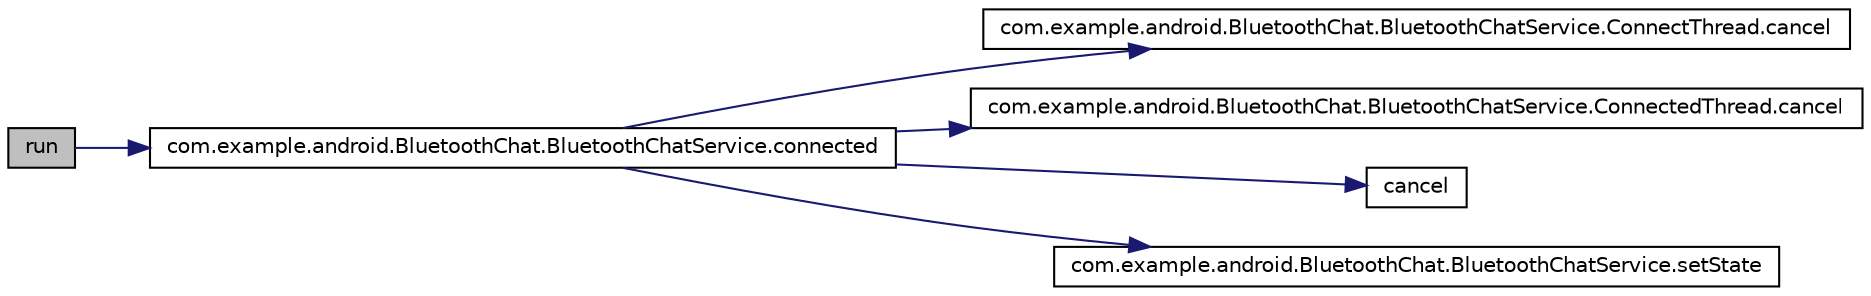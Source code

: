 digraph G
{
  edge [fontname="Helvetica",fontsize="10",labelfontname="Helvetica",labelfontsize="10"];
  node [fontname="Helvetica",fontsize="10",shape=record];
  rankdir="LR";
  Node1 [label="run",height=0.2,width=0.4,color="black", fillcolor="grey75", style="filled" fontcolor="black"];
  Node1 -> Node2 [color="midnightblue",fontsize="10",style="solid"];
  Node2 [label="com.example.android.BluetoothChat.BluetoothChatService.connected",height=0.2,width=0.4,color="black", fillcolor="white", style="filled",URL="$classcom_1_1example_1_1android_1_1_bluetooth_chat_1_1_bluetooth_chat_service.html#a7684309f45e8b4bbbe3478b7c6b7d786"];
  Node2 -> Node3 [color="midnightblue",fontsize="10",style="solid"];
  Node3 [label="com.example.android.BluetoothChat.BluetoothChatService.ConnectThread.cancel",height=0.2,width=0.4,color="black", fillcolor="white", style="filled",URL="$classcom_1_1example_1_1android_1_1_bluetooth_chat_1_1_bluetooth_chat_service_1_1_connect_thread.html#a02d5fa6b14e221f3012a794b905be166"];
  Node2 -> Node4 [color="midnightblue",fontsize="10",style="solid"];
  Node4 [label="com.example.android.BluetoothChat.BluetoothChatService.ConnectedThread.cancel",height=0.2,width=0.4,color="black", fillcolor="white", style="filled",URL="$classcom_1_1example_1_1android_1_1_bluetooth_chat_1_1_bluetooth_chat_service_1_1_connected_thread.html#a02d5fa6b14e221f3012a794b905be166"];
  Node2 -> Node5 [color="midnightblue",fontsize="10",style="solid"];
  Node5 [label="cancel",height=0.2,width=0.4,color="black", fillcolor="white", style="filled",URL="$classcom_1_1example_1_1android_1_1_bluetooth_chat_1_1_bluetooth_chat_service_1_1_accept_thread.html#a02d5fa6b14e221f3012a794b905be166"];
  Node2 -> Node6 [color="midnightblue",fontsize="10",style="solid"];
  Node6 [label="com.example.android.BluetoothChat.BluetoothChatService.setState",height=0.2,width=0.4,color="black", fillcolor="white", style="filled",URL="$classcom_1_1example_1_1android_1_1_bluetooth_chat_1_1_bluetooth_chat_service.html#a09b77b92fc6c880860a3dbf4ab21e36c"];
}
